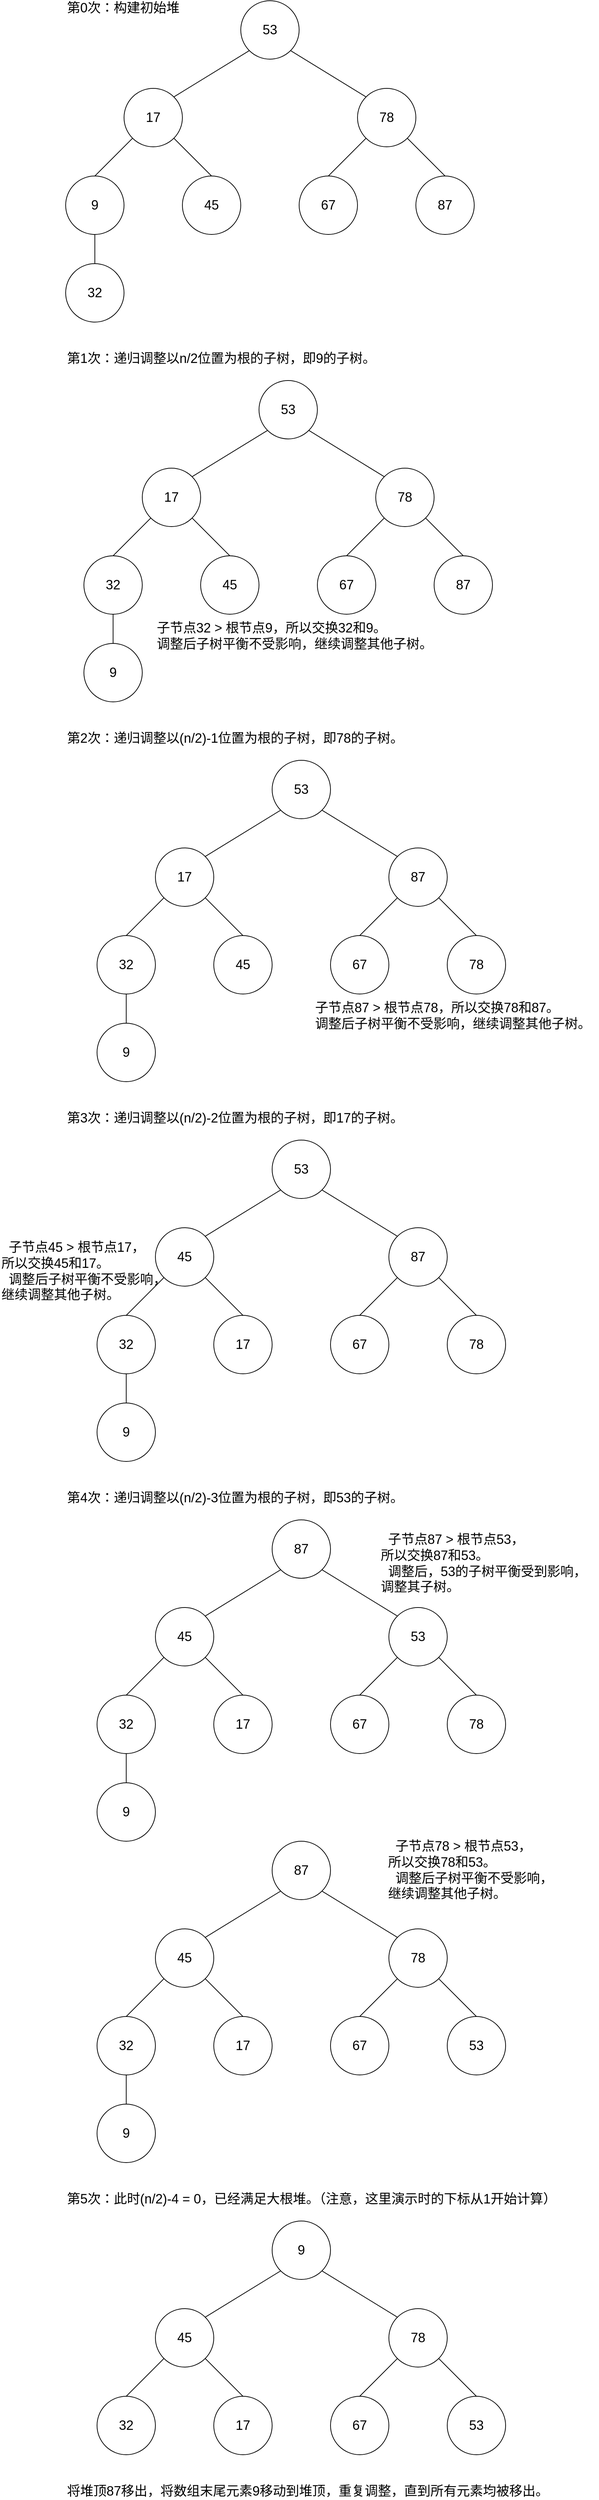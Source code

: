 <mxfile version="15.4.0" type="device"><diagram id="WuCocO0UkIhguoZA5ooA" name="Page-1"><mxGraphModel dx="1673" dy="960" grid="1" gridSize="10" guides="1" tooltips="1" connect="1" arrows="1" fold="1" page="1" pageScale="1" pageWidth="850" pageHeight="1100" math="0" shadow="0"><root><mxCell id="0"/><mxCell id="1" parent="0"/><mxCell id="0NKMnGACR1sswsYQkdrN-1" value="&lt;font style=&quot;font-size: 18px&quot;&gt;53&lt;/font&gt;" style="ellipse;whiteSpace=wrap;html=1;aspect=fixed;" vertex="1" parent="1"><mxGeometry x="360" y="40" width="80" height="80" as="geometry"/></mxCell><mxCell id="0NKMnGACR1sswsYQkdrN-2" value="&lt;font style=&quot;font-size: 18px&quot;&gt;17&lt;/font&gt;" style="ellipse;whiteSpace=wrap;html=1;aspect=fixed;" vertex="1" parent="1"><mxGeometry x="200" y="160" width="80" height="80" as="geometry"/></mxCell><mxCell id="0NKMnGACR1sswsYQkdrN-3" value="&lt;font style=&quot;font-size: 18px&quot;&gt;78&lt;/font&gt;" style="ellipse;whiteSpace=wrap;html=1;aspect=fixed;" vertex="1" parent="1"><mxGeometry x="520" y="160" width="80" height="80" as="geometry"/></mxCell><mxCell id="0NKMnGACR1sswsYQkdrN-4" value="&lt;font style=&quot;font-size: 18px&quot;&gt;9&lt;/font&gt;" style="ellipse;whiteSpace=wrap;html=1;aspect=fixed;" vertex="1" parent="1"><mxGeometry x="120" y="280" width="80" height="80" as="geometry"/></mxCell><mxCell id="0NKMnGACR1sswsYQkdrN-5" value="&lt;span style=&quot;font-size: 18px&quot;&gt;45&lt;/span&gt;" style="ellipse;whiteSpace=wrap;html=1;aspect=fixed;" vertex="1" parent="1"><mxGeometry x="280" y="280" width="80" height="80" as="geometry"/></mxCell><mxCell id="0NKMnGACR1sswsYQkdrN-6" value="&lt;span style=&quot;font-size: 18px&quot;&gt;67&lt;/span&gt;" style="ellipse;whiteSpace=wrap;html=1;aspect=fixed;" vertex="1" parent="1"><mxGeometry x="440" y="280" width="80" height="80" as="geometry"/></mxCell><mxCell id="0NKMnGACR1sswsYQkdrN-7" value="&lt;span style=&quot;font-size: 18px&quot;&gt;87&lt;/span&gt;" style="ellipse;whiteSpace=wrap;html=1;aspect=fixed;" vertex="1" parent="1"><mxGeometry x="600" y="280" width="80" height="80" as="geometry"/></mxCell><mxCell id="0NKMnGACR1sswsYQkdrN-8" value="&lt;span style=&quot;font-size: 18px&quot;&gt;32&lt;/span&gt;" style="ellipse;whiteSpace=wrap;html=1;aspect=fixed;" vertex="1" parent="1"><mxGeometry x="120" y="400" width="80" height="80" as="geometry"/></mxCell><mxCell id="0NKMnGACR1sswsYQkdrN-9" value="&lt;font style=&quot;font-size: 18px&quot;&gt;第0次：构建初始堆&lt;/font&gt;" style="text;html=1;align=left;verticalAlign=middle;resizable=0;points=[];autosize=1;strokeColor=none;fillColor=none;" vertex="1" parent="1"><mxGeometry x="120" y="40" width="170" height="20" as="geometry"/></mxCell><mxCell id="0NKMnGACR1sswsYQkdrN-10" value="" style="endArrow=none;html=1;rounded=0;entryX=0;entryY=1;entryDx=0;entryDy=0;exitX=1;exitY=0;exitDx=0;exitDy=0;" edge="1" parent="1" source="0NKMnGACR1sswsYQkdrN-2" target="0NKMnGACR1sswsYQkdrN-1"><mxGeometry width="50" height="50" relative="1" as="geometry"><mxPoint x="260" y="150" as="sourcePoint"/><mxPoint x="310" y="100" as="targetPoint"/></mxGeometry></mxCell><mxCell id="0NKMnGACR1sswsYQkdrN-11" value="" style="endArrow=none;html=1;rounded=0;entryX=0;entryY=0;entryDx=0;entryDy=0;exitX=1;exitY=1;exitDx=0;exitDy=0;" edge="1" parent="1" source="0NKMnGACR1sswsYQkdrN-1" target="0NKMnGACR1sswsYQkdrN-3"><mxGeometry width="50" height="50" relative="1" as="geometry"><mxPoint x="373.004" y="203.436" as="sourcePoint"/><mxPoint x="476.436" y="140.004" as="targetPoint"/></mxGeometry></mxCell><mxCell id="0NKMnGACR1sswsYQkdrN-12" value="" style="endArrow=none;html=1;rounded=0;entryX=0;entryY=1;entryDx=0;entryDy=0;exitX=0.5;exitY=0;exitDx=0;exitDy=0;" edge="1" parent="1" source="0NKMnGACR1sswsYQkdrN-4" target="0NKMnGACR1sswsYQkdrN-2"><mxGeometry width="50" height="50" relative="1" as="geometry"><mxPoint x="290.004" y="239.996" as="sourcePoint"/><mxPoint x="393.436" y="176.564" as="targetPoint"/></mxGeometry></mxCell><mxCell id="0NKMnGACR1sswsYQkdrN-13" value="" style="endArrow=none;html=1;rounded=0;entryX=1;entryY=1;entryDx=0;entryDy=0;exitX=0.5;exitY=0;exitDx=0;exitDy=0;" edge="1" parent="1" source="0NKMnGACR1sswsYQkdrN-5" target="0NKMnGACR1sswsYQkdrN-2"><mxGeometry width="50" height="50" relative="1" as="geometry"><mxPoint x="170" y="290" as="sourcePoint"/><mxPoint x="221.716" y="238.284" as="targetPoint"/></mxGeometry></mxCell><mxCell id="0NKMnGACR1sswsYQkdrN-14" value="" style="endArrow=none;html=1;rounded=0;entryX=1;entryY=1;entryDx=0;entryDy=0;exitX=0.5;exitY=0;exitDx=0;exitDy=0;" edge="1" parent="1" source="0NKMnGACR1sswsYQkdrN-7" target="0NKMnGACR1sswsYQkdrN-3"><mxGeometry width="50" height="50" relative="1" as="geometry"><mxPoint x="620" y="271.72" as="sourcePoint"/><mxPoint x="671.716" y="220.004" as="targetPoint"/></mxGeometry></mxCell><mxCell id="0NKMnGACR1sswsYQkdrN-15" value="" style="endArrow=none;html=1;rounded=0;entryX=0;entryY=1;entryDx=0;entryDy=0;exitX=0.5;exitY=0;exitDx=0;exitDy=0;" edge="1" parent="1" source="0NKMnGACR1sswsYQkdrN-6" target="0NKMnGACR1sswsYQkdrN-3"><mxGeometry width="50" height="50" relative="1" as="geometry"><mxPoint x="470" y="280" as="sourcePoint"/><mxPoint x="521.716" y="228.284" as="targetPoint"/></mxGeometry></mxCell><mxCell id="0NKMnGACR1sswsYQkdrN-16" value="" style="endArrow=none;html=1;rounded=0;entryX=0.5;entryY=1;entryDx=0;entryDy=0;exitX=0.5;exitY=0;exitDx=0;exitDy=0;" edge="1" parent="1" source="0NKMnGACR1sswsYQkdrN-8" target="0NKMnGACR1sswsYQkdrN-4"><mxGeometry width="50" height="50" relative="1" as="geometry"><mxPoint x="190" y="400" as="sourcePoint"/><mxPoint x="241.716" y="348.284" as="targetPoint"/></mxGeometry></mxCell><mxCell id="0NKMnGACR1sswsYQkdrN-17" value="&lt;font style=&quot;font-size: 18px&quot;&gt;第1次：递归调整以n/2位置为根的子树，即9的子树。&lt;/font&gt;" style="text;html=1;align=left;verticalAlign=middle;resizable=0;points=[];autosize=1;strokeColor=none;fillColor=none;" vertex="1" parent="1"><mxGeometry x="120" y="520" width="440" height="20" as="geometry"/></mxCell><mxCell id="0NKMnGACR1sswsYQkdrN-18" value="&lt;font style=&quot;font-size: 18px&quot;&gt;53&lt;/font&gt;" style="ellipse;whiteSpace=wrap;html=1;aspect=fixed;" vertex="1" parent="1"><mxGeometry x="385" y="560" width="80" height="80" as="geometry"/></mxCell><mxCell id="0NKMnGACR1sswsYQkdrN-19" value="&lt;font style=&quot;font-size: 18px&quot;&gt;17&lt;/font&gt;" style="ellipse;whiteSpace=wrap;html=1;aspect=fixed;" vertex="1" parent="1"><mxGeometry x="225" y="680" width="80" height="80" as="geometry"/></mxCell><mxCell id="0NKMnGACR1sswsYQkdrN-20" value="&lt;font style=&quot;font-size: 18px&quot;&gt;78&lt;/font&gt;" style="ellipse;whiteSpace=wrap;html=1;aspect=fixed;" vertex="1" parent="1"><mxGeometry x="545" y="680" width="80" height="80" as="geometry"/></mxCell><mxCell id="0NKMnGACR1sswsYQkdrN-21" value="&lt;font style=&quot;font-size: 18px&quot;&gt;32&lt;/font&gt;" style="ellipse;whiteSpace=wrap;html=1;aspect=fixed;" vertex="1" parent="1"><mxGeometry x="145" y="800" width="80" height="80" as="geometry"/></mxCell><mxCell id="0NKMnGACR1sswsYQkdrN-22" value="&lt;span style=&quot;font-size: 18px&quot;&gt;45&lt;/span&gt;" style="ellipse;whiteSpace=wrap;html=1;aspect=fixed;" vertex="1" parent="1"><mxGeometry x="305" y="800" width="80" height="80" as="geometry"/></mxCell><mxCell id="0NKMnGACR1sswsYQkdrN-23" value="&lt;span style=&quot;font-size: 18px&quot;&gt;67&lt;/span&gt;" style="ellipse;whiteSpace=wrap;html=1;aspect=fixed;" vertex="1" parent="1"><mxGeometry x="465" y="800" width="80" height="80" as="geometry"/></mxCell><mxCell id="0NKMnGACR1sswsYQkdrN-24" value="&lt;span style=&quot;font-size: 18px&quot;&gt;87&lt;/span&gt;" style="ellipse;whiteSpace=wrap;html=1;aspect=fixed;" vertex="1" parent="1"><mxGeometry x="625" y="800" width="80" height="80" as="geometry"/></mxCell><mxCell id="0NKMnGACR1sswsYQkdrN-25" value="&lt;span style=&quot;font-size: 18px&quot;&gt;9&lt;/span&gt;" style="ellipse;whiteSpace=wrap;html=1;aspect=fixed;" vertex="1" parent="1"><mxGeometry x="145" y="920" width="80" height="80" as="geometry"/></mxCell><mxCell id="0NKMnGACR1sswsYQkdrN-27" value="" style="endArrow=none;html=1;rounded=0;entryX=0;entryY=1;entryDx=0;entryDy=0;exitX=1;exitY=0;exitDx=0;exitDy=0;" edge="1" parent="1" source="0NKMnGACR1sswsYQkdrN-19" target="0NKMnGACR1sswsYQkdrN-18"><mxGeometry width="50" height="50" relative="1" as="geometry"><mxPoint x="285" y="670" as="sourcePoint"/><mxPoint x="335" y="620" as="targetPoint"/></mxGeometry></mxCell><mxCell id="0NKMnGACR1sswsYQkdrN-28" value="" style="endArrow=none;html=1;rounded=0;entryX=0;entryY=0;entryDx=0;entryDy=0;exitX=1;exitY=1;exitDx=0;exitDy=0;" edge="1" parent="1" source="0NKMnGACR1sswsYQkdrN-18" target="0NKMnGACR1sswsYQkdrN-20"><mxGeometry width="50" height="50" relative="1" as="geometry"><mxPoint x="398.004" y="723.436" as="sourcePoint"/><mxPoint x="501.436" y="660.004" as="targetPoint"/></mxGeometry></mxCell><mxCell id="0NKMnGACR1sswsYQkdrN-29" value="" style="endArrow=none;html=1;rounded=0;entryX=0;entryY=1;entryDx=0;entryDy=0;exitX=0.5;exitY=0;exitDx=0;exitDy=0;" edge="1" parent="1" source="0NKMnGACR1sswsYQkdrN-21" target="0NKMnGACR1sswsYQkdrN-19"><mxGeometry width="50" height="50" relative="1" as="geometry"><mxPoint x="315.004" y="759.996" as="sourcePoint"/><mxPoint x="418.436" y="696.564" as="targetPoint"/></mxGeometry></mxCell><mxCell id="0NKMnGACR1sswsYQkdrN-30" value="" style="endArrow=none;html=1;rounded=0;entryX=1;entryY=1;entryDx=0;entryDy=0;exitX=0.5;exitY=0;exitDx=0;exitDy=0;" edge="1" parent="1" source="0NKMnGACR1sswsYQkdrN-22" target="0NKMnGACR1sswsYQkdrN-19"><mxGeometry width="50" height="50" relative="1" as="geometry"><mxPoint x="195" y="810" as="sourcePoint"/><mxPoint x="246.716" y="758.284" as="targetPoint"/></mxGeometry></mxCell><mxCell id="0NKMnGACR1sswsYQkdrN-31" value="" style="endArrow=none;html=1;rounded=0;entryX=1;entryY=1;entryDx=0;entryDy=0;exitX=0.5;exitY=0;exitDx=0;exitDy=0;" edge="1" parent="1" source="0NKMnGACR1sswsYQkdrN-24" target="0NKMnGACR1sswsYQkdrN-20"><mxGeometry width="50" height="50" relative="1" as="geometry"><mxPoint x="645" y="791.72" as="sourcePoint"/><mxPoint x="696.716" y="740.004" as="targetPoint"/></mxGeometry></mxCell><mxCell id="0NKMnGACR1sswsYQkdrN-32" value="" style="endArrow=none;html=1;rounded=0;entryX=0;entryY=1;entryDx=0;entryDy=0;exitX=0.5;exitY=0;exitDx=0;exitDy=0;" edge="1" parent="1" source="0NKMnGACR1sswsYQkdrN-23" target="0NKMnGACR1sswsYQkdrN-20"><mxGeometry width="50" height="50" relative="1" as="geometry"><mxPoint x="495" y="800" as="sourcePoint"/><mxPoint x="546.716" y="748.284" as="targetPoint"/></mxGeometry></mxCell><mxCell id="0NKMnGACR1sswsYQkdrN-33" value="" style="endArrow=none;html=1;rounded=0;entryX=0.5;entryY=1;entryDx=0;entryDy=0;exitX=0.5;exitY=0;exitDx=0;exitDy=0;" edge="1" parent="1" source="0NKMnGACR1sswsYQkdrN-25" target="0NKMnGACR1sswsYQkdrN-21"><mxGeometry width="50" height="50" relative="1" as="geometry"><mxPoint x="215" y="920" as="sourcePoint"/><mxPoint x="266.716" y="868.284" as="targetPoint"/></mxGeometry></mxCell><mxCell id="0NKMnGACR1sswsYQkdrN-34" value="&lt;font style=&quot;font-size: 18px&quot;&gt;子节点32 &amp;gt; 根节点9，所以交换32和9。&lt;br&gt;调整后子树平衡不受影响，继续调整其他子树。&lt;/font&gt;" style="text;html=1;align=left;verticalAlign=middle;resizable=0;points=[];autosize=1;strokeColor=none;fillColor=none;" vertex="1" parent="1"><mxGeometry x="243" y="890" width="390" height="40" as="geometry"/></mxCell><mxCell id="0NKMnGACR1sswsYQkdrN-35" value="&lt;font style=&quot;font-size: 18px&quot;&gt;第2次：递归调整以(n/2)-1位置为根的子树，即78的子树。&lt;/font&gt;" style="text;html=1;align=left;verticalAlign=middle;resizable=0;points=[];autosize=1;strokeColor=none;fillColor=none;" vertex="1" parent="1"><mxGeometry x="120" y="1040" width="480" height="20" as="geometry"/></mxCell><mxCell id="0NKMnGACR1sswsYQkdrN-36" value="&lt;font style=&quot;font-size: 18px&quot;&gt;53&lt;/font&gt;" style="ellipse;whiteSpace=wrap;html=1;aspect=fixed;" vertex="1" parent="1"><mxGeometry x="403" y="1080" width="80" height="80" as="geometry"/></mxCell><mxCell id="0NKMnGACR1sswsYQkdrN-37" value="&lt;font style=&quot;font-size: 18px&quot;&gt;17&lt;/font&gt;" style="ellipse;whiteSpace=wrap;html=1;aspect=fixed;" vertex="1" parent="1"><mxGeometry x="243" y="1200" width="80" height="80" as="geometry"/></mxCell><mxCell id="0NKMnGACR1sswsYQkdrN-38" value="&lt;font style=&quot;font-size: 18px&quot;&gt;87&lt;/font&gt;" style="ellipse;whiteSpace=wrap;html=1;aspect=fixed;" vertex="1" parent="1"><mxGeometry x="563" y="1200" width="80" height="80" as="geometry"/></mxCell><mxCell id="0NKMnGACR1sswsYQkdrN-39" value="&lt;font style=&quot;font-size: 18px&quot;&gt;32&lt;/font&gt;" style="ellipse;whiteSpace=wrap;html=1;aspect=fixed;" vertex="1" parent="1"><mxGeometry x="163" y="1320" width="80" height="80" as="geometry"/></mxCell><mxCell id="0NKMnGACR1sswsYQkdrN-40" value="&lt;span style=&quot;font-size: 18px&quot;&gt;45&lt;/span&gt;" style="ellipse;whiteSpace=wrap;html=1;aspect=fixed;" vertex="1" parent="1"><mxGeometry x="323" y="1320" width="80" height="80" as="geometry"/></mxCell><mxCell id="0NKMnGACR1sswsYQkdrN-41" value="&lt;span style=&quot;font-size: 18px&quot;&gt;67&lt;/span&gt;" style="ellipse;whiteSpace=wrap;html=1;aspect=fixed;" vertex="1" parent="1"><mxGeometry x="483" y="1320" width="80" height="80" as="geometry"/></mxCell><mxCell id="0NKMnGACR1sswsYQkdrN-42" value="&lt;span style=&quot;font-size: 18px&quot;&gt;78&lt;/span&gt;" style="ellipse;whiteSpace=wrap;html=1;aspect=fixed;" vertex="1" parent="1"><mxGeometry x="643" y="1320" width="80" height="80" as="geometry"/></mxCell><mxCell id="0NKMnGACR1sswsYQkdrN-43" value="&lt;span style=&quot;font-size: 18px&quot;&gt;9&lt;/span&gt;" style="ellipse;whiteSpace=wrap;html=1;aspect=fixed;" vertex="1" parent="1"><mxGeometry x="163" y="1440" width="80" height="80" as="geometry"/></mxCell><mxCell id="0NKMnGACR1sswsYQkdrN-44" value="" style="endArrow=none;html=1;rounded=0;entryX=0;entryY=1;entryDx=0;entryDy=0;exitX=1;exitY=0;exitDx=0;exitDy=0;" edge="1" parent="1" source="0NKMnGACR1sswsYQkdrN-37" target="0NKMnGACR1sswsYQkdrN-36"><mxGeometry width="50" height="50" relative="1" as="geometry"><mxPoint x="303" y="1190" as="sourcePoint"/><mxPoint x="353" y="1140" as="targetPoint"/></mxGeometry></mxCell><mxCell id="0NKMnGACR1sswsYQkdrN-45" value="" style="endArrow=none;html=1;rounded=0;entryX=0;entryY=0;entryDx=0;entryDy=0;exitX=1;exitY=1;exitDx=0;exitDy=0;" edge="1" parent="1" source="0NKMnGACR1sswsYQkdrN-36" target="0NKMnGACR1sswsYQkdrN-38"><mxGeometry width="50" height="50" relative="1" as="geometry"><mxPoint x="416.004" y="1243.436" as="sourcePoint"/><mxPoint x="519.436" y="1180.004" as="targetPoint"/></mxGeometry></mxCell><mxCell id="0NKMnGACR1sswsYQkdrN-46" value="" style="endArrow=none;html=1;rounded=0;entryX=0;entryY=1;entryDx=0;entryDy=0;exitX=0.5;exitY=0;exitDx=0;exitDy=0;" edge="1" parent="1" source="0NKMnGACR1sswsYQkdrN-39" target="0NKMnGACR1sswsYQkdrN-37"><mxGeometry width="50" height="50" relative="1" as="geometry"><mxPoint x="333.004" y="1279.996" as="sourcePoint"/><mxPoint x="436.436" y="1216.564" as="targetPoint"/></mxGeometry></mxCell><mxCell id="0NKMnGACR1sswsYQkdrN-47" value="" style="endArrow=none;html=1;rounded=0;entryX=1;entryY=1;entryDx=0;entryDy=0;exitX=0.5;exitY=0;exitDx=0;exitDy=0;" edge="1" parent="1" source="0NKMnGACR1sswsYQkdrN-40" target="0NKMnGACR1sswsYQkdrN-37"><mxGeometry width="50" height="50" relative="1" as="geometry"><mxPoint x="213" y="1330" as="sourcePoint"/><mxPoint x="264.716" y="1278.284" as="targetPoint"/></mxGeometry></mxCell><mxCell id="0NKMnGACR1sswsYQkdrN-48" value="" style="endArrow=none;html=1;rounded=0;entryX=1;entryY=1;entryDx=0;entryDy=0;exitX=0.5;exitY=0;exitDx=0;exitDy=0;" edge="1" parent="1" source="0NKMnGACR1sswsYQkdrN-42" target="0NKMnGACR1sswsYQkdrN-38"><mxGeometry width="50" height="50" relative="1" as="geometry"><mxPoint x="663" y="1311.72" as="sourcePoint"/><mxPoint x="714.716" y="1260.004" as="targetPoint"/></mxGeometry></mxCell><mxCell id="0NKMnGACR1sswsYQkdrN-49" value="" style="endArrow=none;html=1;rounded=0;entryX=0;entryY=1;entryDx=0;entryDy=0;exitX=0.5;exitY=0;exitDx=0;exitDy=0;" edge="1" parent="1" source="0NKMnGACR1sswsYQkdrN-41" target="0NKMnGACR1sswsYQkdrN-38"><mxGeometry width="50" height="50" relative="1" as="geometry"><mxPoint x="513" y="1320" as="sourcePoint"/><mxPoint x="564.716" y="1268.284" as="targetPoint"/></mxGeometry></mxCell><mxCell id="0NKMnGACR1sswsYQkdrN-50" value="" style="endArrow=none;html=1;rounded=0;entryX=0.5;entryY=1;entryDx=0;entryDy=0;exitX=0.5;exitY=0;exitDx=0;exitDy=0;" edge="1" parent="1" source="0NKMnGACR1sswsYQkdrN-43" target="0NKMnGACR1sswsYQkdrN-39"><mxGeometry width="50" height="50" relative="1" as="geometry"><mxPoint x="233" y="1440" as="sourcePoint"/><mxPoint x="284.716" y="1388.284" as="targetPoint"/></mxGeometry></mxCell><mxCell id="0NKMnGACR1sswsYQkdrN-51" value="&lt;font style=&quot;font-size: 18px&quot;&gt;子节点87 &amp;gt; 根节点78，所以交换78和87。&lt;br&gt;调整后子树平衡不受影响，继续调整其他子树。&lt;br&gt;&lt;/font&gt;" style="text;html=1;align=left;verticalAlign=middle;resizable=0;points=[];autosize=1;strokeColor=none;fillColor=none;" vertex="1" parent="1"><mxGeometry x="460" y="1410" width="390" height="40" as="geometry"/></mxCell><mxCell id="0NKMnGACR1sswsYQkdrN-52" value="&lt;font style=&quot;font-size: 18px&quot;&gt;第3次：递归调整以(n/2)-2位置为根的子树，即17的子树。&lt;/font&gt;" style="text;html=1;align=left;verticalAlign=middle;resizable=0;points=[];autosize=1;strokeColor=none;fillColor=none;" vertex="1" parent="1"><mxGeometry x="120" y="1560" width="480" height="20" as="geometry"/></mxCell><mxCell id="0NKMnGACR1sswsYQkdrN-53" value="&lt;font style=&quot;font-size: 18px&quot;&gt;53&lt;/font&gt;" style="ellipse;whiteSpace=wrap;html=1;aspect=fixed;" vertex="1" parent="1"><mxGeometry x="403" y="1600" width="80" height="80" as="geometry"/></mxCell><mxCell id="0NKMnGACR1sswsYQkdrN-54" value="&lt;font style=&quot;font-size: 18px&quot;&gt;45&lt;/font&gt;" style="ellipse;whiteSpace=wrap;html=1;aspect=fixed;" vertex="1" parent="1"><mxGeometry x="243" y="1720" width="80" height="80" as="geometry"/></mxCell><mxCell id="0NKMnGACR1sswsYQkdrN-55" value="&lt;font style=&quot;font-size: 18px&quot;&gt;87&lt;/font&gt;" style="ellipse;whiteSpace=wrap;html=1;aspect=fixed;" vertex="1" parent="1"><mxGeometry x="563" y="1720" width="80" height="80" as="geometry"/></mxCell><mxCell id="0NKMnGACR1sswsYQkdrN-56" value="&lt;font style=&quot;font-size: 18px&quot;&gt;32&lt;/font&gt;" style="ellipse;whiteSpace=wrap;html=1;aspect=fixed;" vertex="1" parent="1"><mxGeometry x="163" y="1840" width="80" height="80" as="geometry"/></mxCell><mxCell id="0NKMnGACR1sswsYQkdrN-57" value="&lt;span style=&quot;font-size: 18px&quot;&gt;17&lt;/span&gt;" style="ellipse;whiteSpace=wrap;html=1;aspect=fixed;" vertex="1" parent="1"><mxGeometry x="323" y="1840" width="80" height="80" as="geometry"/></mxCell><mxCell id="0NKMnGACR1sswsYQkdrN-58" value="&lt;span style=&quot;font-size: 18px&quot;&gt;67&lt;/span&gt;" style="ellipse;whiteSpace=wrap;html=1;aspect=fixed;" vertex="1" parent="1"><mxGeometry x="483" y="1840" width="80" height="80" as="geometry"/></mxCell><mxCell id="0NKMnGACR1sswsYQkdrN-59" value="&lt;span style=&quot;font-size: 18px&quot;&gt;78&lt;/span&gt;" style="ellipse;whiteSpace=wrap;html=1;aspect=fixed;" vertex="1" parent="1"><mxGeometry x="643" y="1840" width="80" height="80" as="geometry"/></mxCell><mxCell id="0NKMnGACR1sswsYQkdrN-60" value="&lt;span style=&quot;font-size: 18px&quot;&gt;9&lt;/span&gt;" style="ellipse;whiteSpace=wrap;html=1;aspect=fixed;" vertex="1" parent="1"><mxGeometry x="163" y="1960" width="80" height="80" as="geometry"/></mxCell><mxCell id="0NKMnGACR1sswsYQkdrN-61" value="" style="endArrow=none;html=1;rounded=0;entryX=0;entryY=1;entryDx=0;entryDy=0;exitX=1;exitY=0;exitDx=0;exitDy=0;" edge="1" parent="1" source="0NKMnGACR1sswsYQkdrN-54" target="0NKMnGACR1sswsYQkdrN-53"><mxGeometry width="50" height="50" relative="1" as="geometry"><mxPoint x="303" y="1710" as="sourcePoint"/><mxPoint x="353" y="1660" as="targetPoint"/></mxGeometry></mxCell><mxCell id="0NKMnGACR1sswsYQkdrN-62" value="" style="endArrow=none;html=1;rounded=0;entryX=0;entryY=0;entryDx=0;entryDy=0;exitX=1;exitY=1;exitDx=0;exitDy=0;" edge="1" parent="1" source="0NKMnGACR1sswsYQkdrN-53" target="0NKMnGACR1sswsYQkdrN-55"><mxGeometry width="50" height="50" relative="1" as="geometry"><mxPoint x="416.004" y="1763.436" as="sourcePoint"/><mxPoint x="519.436" y="1700.004" as="targetPoint"/></mxGeometry></mxCell><mxCell id="0NKMnGACR1sswsYQkdrN-63" value="" style="endArrow=none;html=1;rounded=0;entryX=0;entryY=1;entryDx=0;entryDy=0;exitX=0.5;exitY=0;exitDx=0;exitDy=0;" edge="1" parent="1" source="0NKMnGACR1sswsYQkdrN-56" target="0NKMnGACR1sswsYQkdrN-54"><mxGeometry width="50" height="50" relative="1" as="geometry"><mxPoint x="333.004" y="1799.996" as="sourcePoint"/><mxPoint x="436.436" y="1736.564" as="targetPoint"/></mxGeometry></mxCell><mxCell id="0NKMnGACR1sswsYQkdrN-64" value="" style="endArrow=none;html=1;rounded=0;entryX=1;entryY=1;entryDx=0;entryDy=0;exitX=0.5;exitY=0;exitDx=0;exitDy=0;" edge="1" parent="1" source="0NKMnGACR1sswsYQkdrN-57" target="0NKMnGACR1sswsYQkdrN-54"><mxGeometry width="50" height="50" relative="1" as="geometry"><mxPoint x="213" y="1850" as="sourcePoint"/><mxPoint x="264.716" y="1798.284" as="targetPoint"/></mxGeometry></mxCell><mxCell id="0NKMnGACR1sswsYQkdrN-65" value="" style="endArrow=none;html=1;rounded=0;entryX=1;entryY=1;entryDx=0;entryDy=0;exitX=0.5;exitY=0;exitDx=0;exitDy=0;" edge="1" parent="1" source="0NKMnGACR1sswsYQkdrN-59" target="0NKMnGACR1sswsYQkdrN-55"><mxGeometry width="50" height="50" relative="1" as="geometry"><mxPoint x="663" y="1831.72" as="sourcePoint"/><mxPoint x="714.716" y="1780.004" as="targetPoint"/></mxGeometry></mxCell><mxCell id="0NKMnGACR1sswsYQkdrN-66" value="" style="endArrow=none;html=1;rounded=0;entryX=0;entryY=1;entryDx=0;entryDy=0;exitX=0.5;exitY=0;exitDx=0;exitDy=0;" edge="1" parent="1" source="0NKMnGACR1sswsYQkdrN-58" target="0NKMnGACR1sswsYQkdrN-55"><mxGeometry width="50" height="50" relative="1" as="geometry"><mxPoint x="513" y="1840" as="sourcePoint"/><mxPoint x="564.716" y="1788.284" as="targetPoint"/></mxGeometry></mxCell><mxCell id="0NKMnGACR1sswsYQkdrN-67" value="" style="endArrow=none;html=1;rounded=0;entryX=0.5;entryY=1;entryDx=0;entryDy=0;exitX=0.5;exitY=0;exitDx=0;exitDy=0;" edge="1" parent="1" source="0NKMnGACR1sswsYQkdrN-60" target="0NKMnGACR1sswsYQkdrN-56"><mxGeometry width="50" height="50" relative="1" as="geometry"><mxPoint x="233" y="1960" as="sourcePoint"/><mxPoint x="284.716" y="1908.284" as="targetPoint"/></mxGeometry></mxCell><mxCell id="0NKMnGACR1sswsYQkdrN-68" value="&lt;font style=&quot;font-size: 18px&quot;&gt;&amp;nbsp; 子节点45 &amp;gt; 根节点17，&lt;br&gt;所以交换45和17。&lt;br&gt;&amp;nbsp; 调整后子树平衡不受影响，&lt;br&gt;继续调整其他子树。&lt;br&gt;&lt;/font&gt;" style="text;html=1;align=left;verticalAlign=middle;resizable=0;points=[];autosize=1;strokeColor=none;fillColor=none;" vertex="1" parent="1"><mxGeometry x="30" y="1745" width="240" height="70" as="geometry"/></mxCell><mxCell id="0NKMnGACR1sswsYQkdrN-69" value="&lt;font style=&quot;font-size: 18px&quot;&gt;第4次：递归调整以(n/2)-3位置为根的子树，即53的子树。&lt;/font&gt;" style="text;html=1;align=left;verticalAlign=middle;resizable=0;points=[];autosize=1;strokeColor=none;fillColor=none;" vertex="1" parent="1"><mxGeometry x="120" y="2080" width="480" height="20" as="geometry"/></mxCell><mxCell id="0NKMnGACR1sswsYQkdrN-70" value="&lt;font style=&quot;font-size: 18px&quot;&gt;87&lt;/font&gt;" style="ellipse;whiteSpace=wrap;html=1;aspect=fixed;" vertex="1" parent="1"><mxGeometry x="403" y="2120" width="80" height="80" as="geometry"/></mxCell><mxCell id="0NKMnGACR1sswsYQkdrN-71" value="&lt;font style=&quot;font-size: 18px&quot;&gt;45&lt;/font&gt;" style="ellipse;whiteSpace=wrap;html=1;aspect=fixed;" vertex="1" parent="1"><mxGeometry x="243" y="2240" width="80" height="80" as="geometry"/></mxCell><mxCell id="0NKMnGACR1sswsYQkdrN-72" value="&lt;span style=&quot;font-size: 18px&quot;&gt;53&lt;/span&gt;" style="ellipse;whiteSpace=wrap;html=1;aspect=fixed;" vertex="1" parent="1"><mxGeometry x="563" y="2240" width="80" height="80" as="geometry"/></mxCell><mxCell id="0NKMnGACR1sswsYQkdrN-73" value="&lt;font style=&quot;font-size: 18px&quot;&gt;32&lt;/font&gt;" style="ellipse;whiteSpace=wrap;html=1;aspect=fixed;" vertex="1" parent="1"><mxGeometry x="163" y="2360" width="80" height="80" as="geometry"/></mxCell><mxCell id="0NKMnGACR1sswsYQkdrN-74" value="&lt;span style=&quot;font-size: 18px&quot;&gt;17&lt;/span&gt;" style="ellipse;whiteSpace=wrap;html=1;aspect=fixed;" vertex="1" parent="1"><mxGeometry x="323" y="2360" width="80" height="80" as="geometry"/></mxCell><mxCell id="0NKMnGACR1sswsYQkdrN-75" value="&lt;span style=&quot;font-size: 18px&quot;&gt;67&lt;/span&gt;" style="ellipse;whiteSpace=wrap;html=1;aspect=fixed;" vertex="1" parent="1"><mxGeometry x="483" y="2360" width="80" height="80" as="geometry"/></mxCell><mxCell id="0NKMnGACR1sswsYQkdrN-76" value="&lt;span style=&quot;font-size: 18px&quot;&gt;78&lt;/span&gt;" style="ellipse;whiteSpace=wrap;html=1;aspect=fixed;" vertex="1" parent="1"><mxGeometry x="643" y="2360" width="80" height="80" as="geometry"/></mxCell><mxCell id="0NKMnGACR1sswsYQkdrN-77" value="&lt;span style=&quot;font-size: 18px&quot;&gt;9&lt;/span&gt;" style="ellipse;whiteSpace=wrap;html=1;aspect=fixed;" vertex="1" parent="1"><mxGeometry x="163" y="2480" width="80" height="80" as="geometry"/></mxCell><mxCell id="0NKMnGACR1sswsYQkdrN-78" value="" style="endArrow=none;html=1;rounded=0;entryX=0;entryY=1;entryDx=0;entryDy=0;exitX=1;exitY=0;exitDx=0;exitDy=0;" edge="1" parent="1" source="0NKMnGACR1sswsYQkdrN-71" target="0NKMnGACR1sswsYQkdrN-70"><mxGeometry width="50" height="50" relative="1" as="geometry"><mxPoint x="303" y="2230" as="sourcePoint"/><mxPoint x="353" y="2180" as="targetPoint"/></mxGeometry></mxCell><mxCell id="0NKMnGACR1sswsYQkdrN-79" value="" style="endArrow=none;html=1;rounded=0;entryX=0;entryY=0;entryDx=0;entryDy=0;exitX=1;exitY=1;exitDx=0;exitDy=0;" edge="1" parent="1" source="0NKMnGACR1sswsYQkdrN-70" target="0NKMnGACR1sswsYQkdrN-72"><mxGeometry width="50" height="50" relative="1" as="geometry"><mxPoint x="416.004" y="2283.436" as="sourcePoint"/><mxPoint x="519.436" y="2220.004" as="targetPoint"/></mxGeometry></mxCell><mxCell id="0NKMnGACR1sswsYQkdrN-80" value="" style="endArrow=none;html=1;rounded=0;entryX=0;entryY=1;entryDx=0;entryDy=0;exitX=0.5;exitY=0;exitDx=0;exitDy=0;" edge="1" parent="1" source="0NKMnGACR1sswsYQkdrN-73" target="0NKMnGACR1sswsYQkdrN-71"><mxGeometry width="50" height="50" relative="1" as="geometry"><mxPoint x="333.004" y="2319.996" as="sourcePoint"/><mxPoint x="436.436" y="2256.564" as="targetPoint"/></mxGeometry></mxCell><mxCell id="0NKMnGACR1sswsYQkdrN-81" value="" style="endArrow=none;html=1;rounded=0;entryX=1;entryY=1;entryDx=0;entryDy=0;exitX=0.5;exitY=0;exitDx=0;exitDy=0;" edge="1" parent="1" source="0NKMnGACR1sswsYQkdrN-74" target="0NKMnGACR1sswsYQkdrN-71"><mxGeometry width="50" height="50" relative="1" as="geometry"><mxPoint x="213" y="2370" as="sourcePoint"/><mxPoint x="264.716" y="2318.284" as="targetPoint"/></mxGeometry></mxCell><mxCell id="0NKMnGACR1sswsYQkdrN-82" value="" style="endArrow=none;html=1;rounded=0;entryX=1;entryY=1;entryDx=0;entryDy=0;exitX=0.5;exitY=0;exitDx=0;exitDy=0;" edge="1" parent="1" source="0NKMnGACR1sswsYQkdrN-76" target="0NKMnGACR1sswsYQkdrN-72"><mxGeometry width="50" height="50" relative="1" as="geometry"><mxPoint x="663" y="2351.72" as="sourcePoint"/><mxPoint x="714.716" y="2300.004" as="targetPoint"/></mxGeometry></mxCell><mxCell id="0NKMnGACR1sswsYQkdrN-83" value="" style="endArrow=none;html=1;rounded=0;entryX=0;entryY=1;entryDx=0;entryDy=0;exitX=0.5;exitY=0;exitDx=0;exitDy=0;" edge="1" parent="1" source="0NKMnGACR1sswsYQkdrN-75" target="0NKMnGACR1sswsYQkdrN-72"><mxGeometry width="50" height="50" relative="1" as="geometry"><mxPoint x="513" y="2360" as="sourcePoint"/><mxPoint x="564.716" y="2308.284" as="targetPoint"/></mxGeometry></mxCell><mxCell id="0NKMnGACR1sswsYQkdrN-84" value="" style="endArrow=none;html=1;rounded=0;entryX=0.5;entryY=1;entryDx=0;entryDy=0;exitX=0.5;exitY=0;exitDx=0;exitDy=0;" edge="1" parent="1" source="0NKMnGACR1sswsYQkdrN-77" target="0NKMnGACR1sswsYQkdrN-73"><mxGeometry width="50" height="50" relative="1" as="geometry"><mxPoint x="233" y="2480" as="sourcePoint"/><mxPoint x="284.716" y="2428.284" as="targetPoint"/></mxGeometry></mxCell><mxCell id="0NKMnGACR1sswsYQkdrN-85" value="&lt;font style=&quot;font-size: 18px&quot;&gt;&amp;nbsp; 子节点87 &amp;gt; 根节点53，&lt;br&gt;所以交换87和53。&lt;br&gt;&amp;nbsp; 调整后，53的子树平衡受到影响，&lt;br&gt;调整其子树。&lt;br&gt;&lt;/font&gt;" style="text;html=1;align=left;verticalAlign=middle;resizable=0;points=[];autosize=1;strokeColor=none;fillColor=none;" vertex="1" parent="1"><mxGeometry x="550" y="2145" width="300" height="70" as="geometry"/></mxCell><mxCell id="0NKMnGACR1sswsYQkdrN-86" value="&lt;font style=&quot;font-size: 18px&quot;&gt;87&lt;/font&gt;" style="ellipse;whiteSpace=wrap;html=1;aspect=fixed;" vertex="1" parent="1"><mxGeometry x="403" y="2560" width="80" height="80" as="geometry"/></mxCell><mxCell id="0NKMnGACR1sswsYQkdrN-87" value="&lt;font style=&quot;font-size: 18px&quot;&gt;45&lt;/font&gt;" style="ellipse;whiteSpace=wrap;html=1;aspect=fixed;" vertex="1" parent="1"><mxGeometry x="243" y="2680" width="80" height="80" as="geometry"/></mxCell><mxCell id="0NKMnGACR1sswsYQkdrN-88" value="&lt;span style=&quot;font-size: 18px&quot;&gt;78&lt;/span&gt;" style="ellipse;whiteSpace=wrap;html=1;aspect=fixed;" vertex="1" parent="1"><mxGeometry x="563" y="2680" width="80" height="80" as="geometry"/></mxCell><mxCell id="0NKMnGACR1sswsYQkdrN-89" value="&lt;font style=&quot;font-size: 18px&quot;&gt;32&lt;/font&gt;" style="ellipse;whiteSpace=wrap;html=1;aspect=fixed;" vertex="1" parent="1"><mxGeometry x="163" y="2800" width="80" height="80" as="geometry"/></mxCell><mxCell id="0NKMnGACR1sswsYQkdrN-90" value="&lt;span style=&quot;font-size: 18px&quot;&gt;17&lt;/span&gt;" style="ellipse;whiteSpace=wrap;html=1;aspect=fixed;" vertex="1" parent="1"><mxGeometry x="323" y="2800" width="80" height="80" as="geometry"/></mxCell><mxCell id="0NKMnGACR1sswsYQkdrN-91" value="&lt;span style=&quot;font-size: 18px&quot;&gt;67&lt;/span&gt;" style="ellipse;whiteSpace=wrap;html=1;aspect=fixed;" vertex="1" parent="1"><mxGeometry x="483" y="2800" width="80" height="80" as="geometry"/></mxCell><mxCell id="0NKMnGACR1sswsYQkdrN-92" value="&lt;span style=&quot;font-size: 18px&quot;&gt;53&lt;/span&gt;" style="ellipse;whiteSpace=wrap;html=1;aspect=fixed;" vertex="1" parent="1"><mxGeometry x="643" y="2800" width="80" height="80" as="geometry"/></mxCell><mxCell id="0NKMnGACR1sswsYQkdrN-93" value="&lt;span style=&quot;font-size: 18px&quot;&gt;9&lt;/span&gt;" style="ellipse;whiteSpace=wrap;html=1;aspect=fixed;" vertex="1" parent="1"><mxGeometry x="163" y="2920" width="80" height="80" as="geometry"/></mxCell><mxCell id="0NKMnGACR1sswsYQkdrN-94" value="" style="endArrow=none;html=1;rounded=0;entryX=0;entryY=1;entryDx=0;entryDy=0;exitX=1;exitY=0;exitDx=0;exitDy=0;" edge="1" parent="1" source="0NKMnGACR1sswsYQkdrN-87" target="0NKMnGACR1sswsYQkdrN-86"><mxGeometry width="50" height="50" relative="1" as="geometry"><mxPoint x="303" y="2670" as="sourcePoint"/><mxPoint x="353" y="2620" as="targetPoint"/></mxGeometry></mxCell><mxCell id="0NKMnGACR1sswsYQkdrN-95" value="" style="endArrow=none;html=1;rounded=0;entryX=0;entryY=0;entryDx=0;entryDy=0;exitX=1;exitY=1;exitDx=0;exitDy=0;" edge="1" parent="1" source="0NKMnGACR1sswsYQkdrN-86" target="0NKMnGACR1sswsYQkdrN-88"><mxGeometry width="50" height="50" relative="1" as="geometry"><mxPoint x="416.004" y="2723.436" as="sourcePoint"/><mxPoint x="519.436" y="2660.004" as="targetPoint"/></mxGeometry></mxCell><mxCell id="0NKMnGACR1sswsYQkdrN-96" value="" style="endArrow=none;html=1;rounded=0;entryX=0;entryY=1;entryDx=0;entryDy=0;exitX=0.5;exitY=0;exitDx=0;exitDy=0;" edge="1" parent="1" source="0NKMnGACR1sswsYQkdrN-89" target="0NKMnGACR1sswsYQkdrN-87"><mxGeometry width="50" height="50" relative="1" as="geometry"><mxPoint x="333.004" y="2759.996" as="sourcePoint"/><mxPoint x="436.436" y="2696.564" as="targetPoint"/></mxGeometry></mxCell><mxCell id="0NKMnGACR1sswsYQkdrN-97" value="" style="endArrow=none;html=1;rounded=0;entryX=1;entryY=1;entryDx=0;entryDy=0;exitX=0.5;exitY=0;exitDx=0;exitDy=0;" edge="1" parent="1" source="0NKMnGACR1sswsYQkdrN-90" target="0NKMnGACR1sswsYQkdrN-87"><mxGeometry width="50" height="50" relative="1" as="geometry"><mxPoint x="213" y="2810" as="sourcePoint"/><mxPoint x="264.716" y="2758.284" as="targetPoint"/></mxGeometry></mxCell><mxCell id="0NKMnGACR1sswsYQkdrN-98" value="" style="endArrow=none;html=1;rounded=0;entryX=1;entryY=1;entryDx=0;entryDy=0;exitX=0.5;exitY=0;exitDx=0;exitDy=0;" edge="1" parent="1" source="0NKMnGACR1sswsYQkdrN-92" target="0NKMnGACR1sswsYQkdrN-88"><mxGeometry width="50" height="50" relative="1" as="geometry"><mxPoint x="663" y="2791.72" as="sourcePoint"/><mxPoint x="714.716" y="2740.004" as="targetPoint"/></mxGeometry></mxCell><mxCell id="0NKMnGACR1sswsYQkdrN-99" value="" style="endArrow=none;html=1;rounded=0;entryX=0;entryY=1;entryDx=0;entryDy=0;exitX=0.5;exitY=0;exitDx=0;exitDy=0;" edge="1" parent="1" source="0NKMnGACR1sswsYQkdrN-91" target="0NKMnGACR1sswsYQkdrN-88"><mxGeometry width="50" height="50" relative="1" as="geometry"><mxPoint x="513" y="2800" as="sourcePoint"/><mxPoint x="564.716" y="2748.284" as="targetPoint"/></mxGeometry></mxCell><mxCell id="0NKMnGACR1sswsYQkdrN-100" value="" style="endArrow=none;html=1;rounded=0;entryX=0.5;entryY=1;entryDx=0;entryDy=0;exitX=0.5;exitY=0;exitDx=0;exitDy=0;" edge="1" parent="1" source="0NKMnGACR1sswsYQkdrN-93" target="0NKMnGACR1sswsYQkdrN-89"><mxGeometry width="50" height="50" relative="1" as="geometry"><mxPoint x="233" y="2920" as="sourcePoint"/><mxPoint x="284.716" y="2868.284" as="targetPoint"/></mxGeometry></mxCell><mxCell id="0NKMnGACR1sswsYQkdrN-101" value="&lt;font style=&quot;font-size: 18px&quot;&gt;&amp;nbsp; 子节点78 &amp;gt; 根节点53，&lt;br&gt;所以交换78和53。&lt;br&gt;&amp;nbsp; 调整后子树平衡不受影响，&lt;br&gt;继续调整其他子树。&lt;br&gt;&lt;/font&gt;" style="text;html=1;align=left;verticalAlign=middle;resizable=0;points=[];autosize=1;strokeColor=none;fillColor=none;" vertex="1" parent="1"><mxGeometry x="560" y="2565" width="240" height="70" as="geometry"/></mxCell><mxCell id="0NKMnGACR1sswsYQkdrN-102" value="&lt;font style=&quot;font-size: 18px&quot;&gt;第5次：此时(n/2)-4 = 0，已经满足大根堆。（注意，这里演示时的下标从1开始计算）&lt;/font&gt;" style="text;html=1;align=left;verticalAlign=middle;resizable=0;points=[];autosize=1;strokeColor=none;fillColor=none;" vertex="1" parent="1"><mxGeometry x="120" y="3040" width="700" height="20" as="geometry"/></mxCell><mxCell id="0NKMnGACR1sswsYQkdrN-103" value="&lt;font style=&quot;font-size: 18px&quot;&gt;9&lt;/font&gt;" style="ellipse;whiteSpace=wrap;html=1;aspect=fixed;" vertex="1" parent="1"><mxGeometry x="403" y="3080" width="80" height="80" as="geometry"/></mxCell><mxCell id="0NKMnGACR1sswsYQkdrN-104" value="&lt;font style=&quot;font-size: 18px&quot;&gt;45&lt;/font&gt;" style="ellipse;whiteSpace=wrap;html=1;aspect=fixed;" vertex="1" parent="1"><mxGeometry x="243" y="3200" width="80" height="80" as="geometry"/></mxCell><mxCell id="0NKMnGACR1sswsYQkdrN-105" value="&lt;span style=&quot;font-size: 18px&quot;&gt;78&lt;/span&gt;" style="ellipse;whiteSpace=wrap;html=1;aspect=fixed;" vertex="1" parent="1"><mxGeometry x="563" y="3200" width="80" height="80" as="geometry"/></mxCell><mxCell id="0NKMnGACR1sswsYQkdrN-106" value="&lt;font style=&quot;font-size: 18px&quot;&gt;32&lt;/font&gt;" style="ellipse;whiteSpace=wrap;html=1;aspect=fixed;" vertex="1" parent="1"><mxGeometry x="163" y="3320" width="80" height="80" as="geometry"/></mxCell><mxCell id="0NKMnGACR1sswsYQkdrN-107" value="&lt;span style=&quot;font-size: 18px&quot;&gt;17&lt;/span&gt;" style="ellipse;whiteSpace=wrap;html=1;aspect=fixed;" vertex="1" parent="1"><mxGeometry x="323" y="3320" width="80" height="80" as="geometry"/></mxCell><mxCell id="0NKMnGACR1sswsYQkdrN-108" value="&lt;span style=&quot;font-size: 18px&quot;&gt;67&lt;/span&gt;" style="ellipse;whiteSpace=wrap;html=1;aspect=fixed;" vertex="1" parent="1"><mxGeometry x="483" y="3320" width="80" height="80" as="geometry"/></mxCell><mxCell id="0NKMnGACR1sswsYQkdrN-109" value="&lt;span style=&quot;font-size: 18px&quot;&gt;53&lt;/span&gt;" style="ellipse;whiteSpace=wrap;html=1;aspect=fixed;" vertex="1" parent="1"><mxGeometry x="643" y="3320" width="80" height="80" as="geometry"/></mxCell><mxCell id="0NKMnGACR1sswsYQkdrN-111" value="" style="endArrow=none;html=1;rounded=0;entryX=0;entryY=1;entryDx=0;entryDy=0;exitX=1;exitY=0;exitDx=0;exitDy=0;" edge="1" parent="1" source="0NKMnGACR1sswsYQkdrN-104" target="0NKMnGACR1sswsYQkdrN-103"><mxGeometry width="50" height="50" relative="1" as="geometry"><mxPoint x="303" y="3190" as="sourcePoint"/><mxPoint x="353" y="3140" as="targetPoint"/></mxGeometry></mxCell><mxCell id="0NKMnGACR1sswsYQkdrN-112" value="" style="endArrow=none;html=1;rounded=0;entryX=0;entryY=0;entryDx=0;entryDy=0;exitX=1;exitY=1;exitDx=0;exitDy=0;" edge="1" parent="1" source="0NKMnGACR1sswsYQkdrN-103" target="0NKMnGACR1sswsYQkdrN-105"><mxGeometry width="50" height="50" relative="1" as="geometry"><mxPoint x="416.004" y="3243.436" as="sourcePoint"/><mxPoint x="519.436" y="3180.004" as="targetPoint"/></mxGeometry></mxCell><mxCell id="0NKMnGACR1sswsYQkdrN-113" value="" style="endArrow=none;html=1;rounded=0;entryX=0;entryY=1;entryDx=0;entryDy=0;exitX=0.5;exitY=0;exitDx=0;exitDy=0;" edge="1" parent="1" source="0NKMnGACR1sswsYQkdrN-106" target="0NKMnGACR1sswsYQkdrN-104"><mxGeometry width="50" height="50" relative="1" as="geometry"><mxPoint x="333.004" y="3279.996" as="sourcePoint"/><mxPoint x="436.436" y="3216.564" as="targetPoint"/></mxGeometry></mxCell><mxCell id="0NKMnGACR1sswsYQkdrN-114" value="" style="endArrow=none;html=1;rounded=0;entryX=1;entryY=1;entryDx=0;entryDy=0;exitX=0.5;exitY=0;exitDx=0;exitDy=0;" edge="1" parent="1" source="0NKMnGACR1sswsYQkdrN-107" target="0NKMnGACR1sswsYQkdrN-104"><mxGeometry width="50" height="50" relative="1" as="geometry"><mxPoint x="213" y="3330" as="sourcePoint"/><mxPoint x="264.716" y="3278.284" as="targetPoint"/></mxGeometry></mxCell><mxCell id="0NKMnGACR1sswsYQkdrN-115" value="" style="endArrow=none;html=1;rounded=0;entryX=1;entryY=1;entryDx=0;entryDy=0;exitX=0.5;exitY=0;exitDx=0;exitDy=0;" edge="1" parent="1" source="0NKMnGACR1sswsYQkdrN-109" target="0NKMnGACR1sswsYQkdrN-105"><mxGeometry width="50" height="50" relative="1" as="geometry"><mxPoint x="663" y="3311.72" as="sourcePoint"/><mxPoint x="714.716" y="3260.004" as="targetPoint"/></mxGeometry></mxCell><mxCell id="0NKMnGACR1sswsYQkdrN-116" value="" style="endArrow=none;html=1;rounded=0;entryX=0;entryY=1;entryDx=0;entryDy=0;exitX=0.5;exitY=0;exitDx=0;exitDy=0;" edge="1" parent="1" source="0NKMnGACR1sswsYQkdrN-108" target="0NKMnGACR1sswsYQkdrN-105"><mxGeometry width="50" height="50" relative="1" as="geometry"><mxPoint x="513" y="3320" as="sourcePoint"/><mxPoint x="564.716" y="3268.284" as="targetPoint"/></mxGeometry></mxCell><mxCell id="0NKMnGACR1sswsYQkdrN-118" value="&lt;span style=&quot;font-size: 18px&quot;&gt;将堆顶87移出，将数组末尾元素9移动到堆顶，重复调整，直到所有元素均被移出。&lt;/span&gt;" style="text;html=1;align=left;verticalAlign=middle;resizable=0;points=[];autosize=1;strokeColor=none;fillColor=none;" vertex="1" parent="1"><mxGeometry x="120" y="3440" width="680" height="20" as="geometry"/></mxCell></root></mxGraphModel></diagram></mxfile>